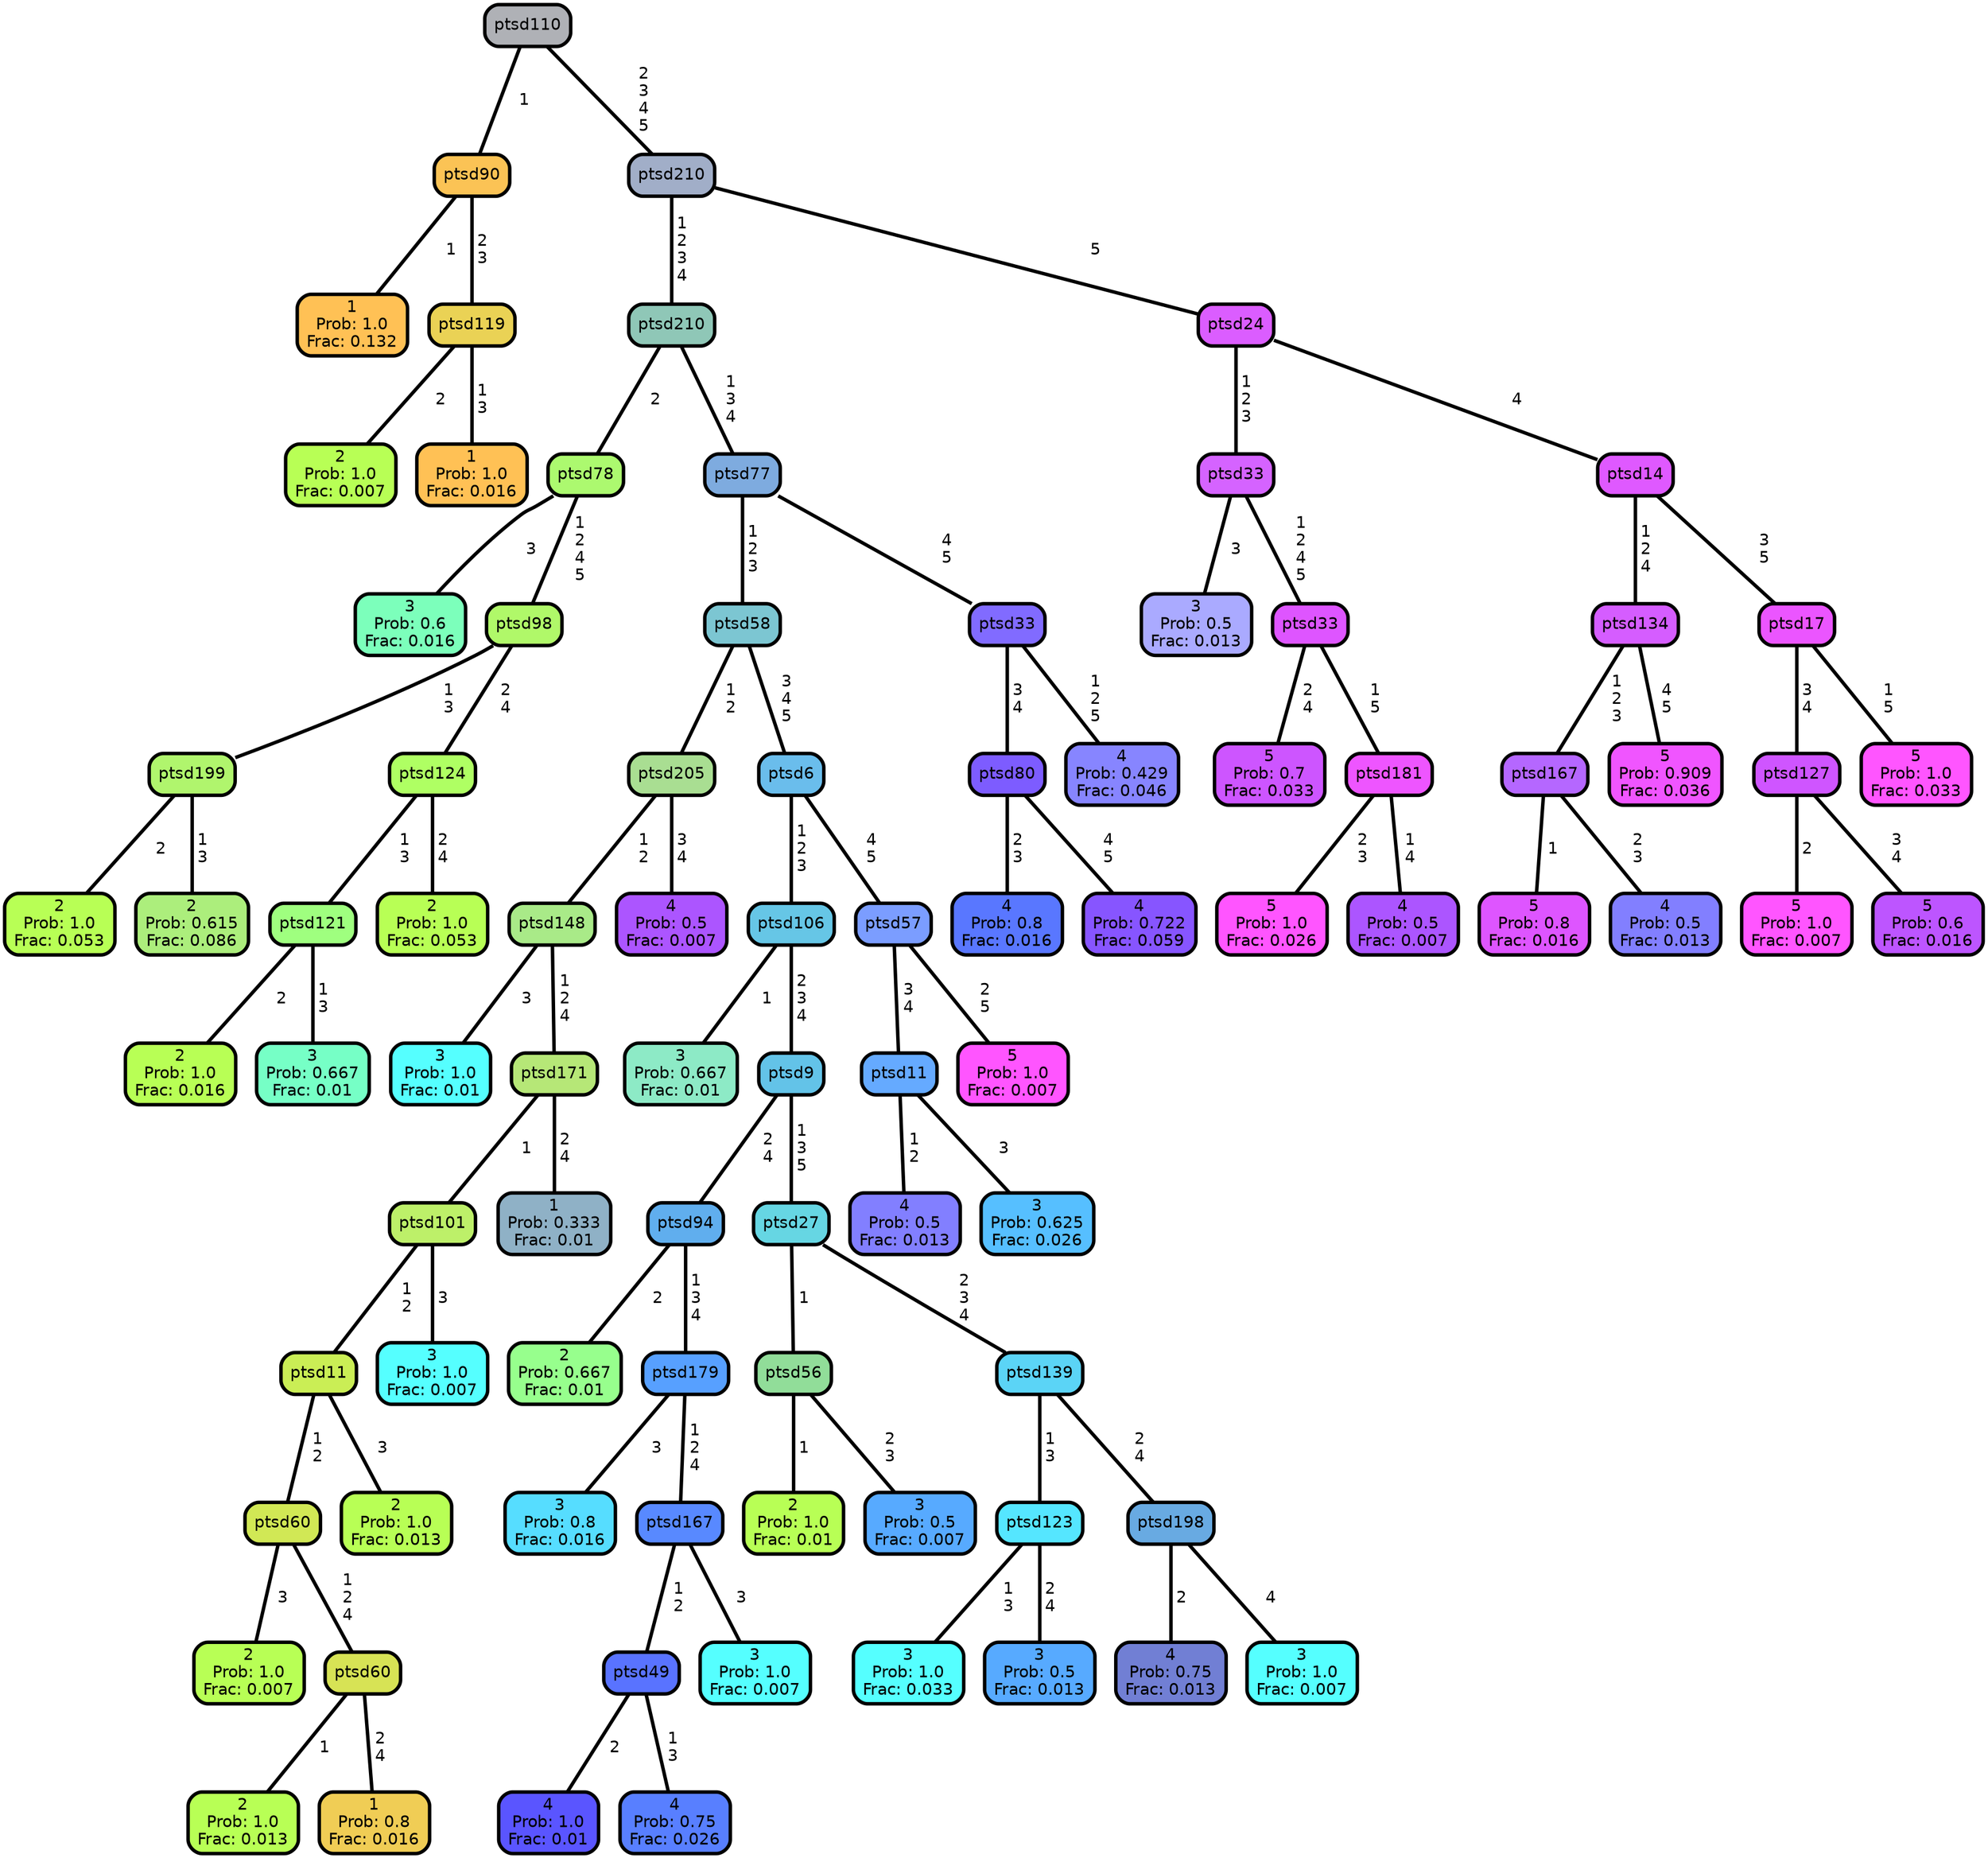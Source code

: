 graph Tree {
node [shape=box, style="filled, rounded",color="black",penwidth="3",fontcolor="black",                 fontname=helvetica] ;
graph [ranksep="0 equally", splines=straight,                 bgcolor=transparent, dpi=60] ;
edge [fontname=helvetica, color=black] ;
0 [label="1
Prob: 1.0
Frac: 0.132", fillcolor="#ffc155"] ;
1 [label="ptsd90",href=".//ptsd90.svg", fillcolor="#fbc355"] ;
2 [label="2
Prob: 1.0
Frac: 0.007", fillcolor="#b8ff55"] ;
3 [label="ptsd119",href=".//ptsd119.svg", fillcolor="#ead255"] ;
4 [label="1
Prob: 1.0
Frac: 0.016", fillcolor="#ffc155"] ;
5 [label="ptsd110",href=".//ptsd110.svg", fillcolor="#afb1b6"] ;
6 [label="3
Prob: 0.6
Frac: 0.016", fillcolor="#7cffbb"] ;
7 [label="ptsd78",href=".//ptsd78.svg", fillcolor="#acf96f"] ;
8 [label="2
Prob: 1.0
Frac: 0.053", fillcolor="#b8ff55"] ;
9 [label="ptsd199",href=".//ptsd199.svg", fillcolor="#b0f56d"] ;
10 [label="2
Prob: 0.615
Frac: 0.086", fillcolor="#acee7c"] ;
11 [label="ptsd98",href=".//ptsd98.svg", fillcolor="#b0f869"] ;
12 [label="2
Prob: 1.0
Frac: 0.016", fillcolor="#b8ff55"] ;
13 [label="ptsd121",href=".//ptsd121.svg", fillcolor="#9fff7f"] ;
14 [label="3
Prob: 0.667
Frac: 0.01", fillcolor="#76ffc6"] ;
15 [label="ptsd124",href=".//ptsd124.svg", fillcolor="#afff63"] ;
16 [label="2
Prob: 1.0
Frac: 0.053", fillcolor="#b8ff55"] ;
17 [label="ptsd210",href=".//ptsd210.svg", fillcolor="#8fc7b7"] ;
18 [label="3
Prob: 1.0
Frac: 0.01", fillcolor="#55ffff"] ;
19 [label="ptsd148",href=".//ptsd148.svg", fillcolor="#a9ea88"] ;
20 [label="2
Prob: 1.0
Frac: 0.007", fillcolor="#b8ff55"] ;
21 [label="ptsd60",href=".//ptsd60.svg", fillcolor="#d1e855"] ;
22 [label="2
Prob: 1.0
Frac: 0.013", fillcolor="#b8ff55"] ;
23 [label="ptsd60",href=".//ptsd60.svg", fillcolor="#d7e355"] ;
24 [label="1
Prob: 0.8
Frac: 0.016", fillcolor="#f0cd55"] ;
25 [label="ptsd11",href=".//ptsd11.svg", fillcolor="#caee55"] ;
26 [label="2
Prob: 1.0
Frac: 0.013", fillcolor="#b8ff55"] ;
27 [label="ptsd101",href=".//ptsd101.svg", fillcolor="#bdf069"] ;
28 [label="3
Prob: 1.0
Frac: 0.007", fillcolor="#55ffff"] ;
29 [label="ptsd171",href=".//ptsd171.svg", fillcolor="#b6e777"] ;
30 [label="1
Prob: 0.333
Frac: 0.01", fillcolor="#8fb1c6"] ;
31 [label="ptsd205",href=".//ptsd205.svg", fillcolor="#a9de92"] ;
32 [label="4
Prob: 0.5
Frac: 0.007", fillcolor="#ac55ff"] ;
33 [label="ptsd58",href=".//ptsd58.svg", fillcolor="#7cc6d2"] ;
34 [label="3
Prob: 0.667
Frac: 0.01", fillcolor="#8deac6"] ;
35 [label="ptsd106",href=".//ptsd106.svg", fillcolor="#66c6e6"] ;
36 [label="2
Prob: 0.667
Frac: 0.01", fillcolor="#97ff8d"] ;
37 [label="ptsd94",href=".//ptsd94.svg", fillcolor="#60aeee"] ;
38 [label="3
Prob: 0.8
Frac: 0.016", fillcolor="#56ddff"] ;
39 [label="ptsd179",href=".//ptsd179.svg", fillcolor="#57a0ff"] ;
40 [label="4
Prob: 1.0
Frac: 0.01", fillcolor="#5a55ff"] ;
41 [label="ptsd49",href=".//ptsd49.svg", fillcolor="#5973ff"] ;
42 [label="4
Prob: 0.75
Frac: 0.026", fillcolor="#587fff"] ;
43 [label="ptsd167",href=".//ptsd167.svg", fillcolor="#5889ff"] ;
44 [label="3
Prob: 1.0
Frac: 0.007", fillcolor="#55ffff"] ;
45 [label="ptsd9",href=".//ptsd9.svg", fillcolor="#63c3e8"] ;
46 [label="2
Prob: 1.0
Frac: 0.01", fillcolor="#b8ff55"] ;
47 [label="ptsd56",href=".//ptsd56.svg", fillcolor="#91dd99"] ;
48 [label="3
Prob: 0.5
Frac: 0.007", fillcolor="#57aaff"] ;
49 [label="ptsd27",href=".//ptsd27.svg", fillcolor="#66d6e3"] ;
50 [label="3
Prob: 1.0
Frac: 0.033", fillcolor="#55ffff"] ;
51 [label="ptsd123",href=".//ptsd123.svg", fillcolor="#55e6ff"] ;
52 [label="3
Prob: 0.5
Frac: 0.013", fillcolor="#57aaff"] ;
53 [label="ptsd139",href=".//ptsd139.svg", fillcolor="#5bd4f6"] ;
54 [label="4
Prob: 0.75
Frac: 0.013", fillcolor="#717fd4"] ;
55 [label="ptsd198",href=".//ptsd198.svg", fillcolor="#68aae2"] ;
56 [label="3
Prob: 1.0
Frac: 0.007", fillcolor="#55ffff"] ;
57 [label="ptsd6",href=".//ptsd6.svg", fillcolor="#6abdec"] ;
58 [label="4
Prob: 0.5
Frac: 0.013", fillcolor="#827fff"] ;
59 [label="ptsd11",href=".//ptsd11.svg", fillcolor="#65aaff"] ;
60 [label="3
Prob: 0.625
Frac: 0.026", fillcolor="#56bfff"] ;
61 [label="ptsd57",href=".//ptsd57.svg", fillcolor="#7b9dff"] ;
62 [label="5
Prob: 1.0
Frac: 0.007", fillcolor="#ff55ff"] ;
63 [label="ptsd77",href=".//ptsd77.svg", fillcolor="#7eabdf"] ;
64 [label="4
Prob: 0.8
Frac: 0.016", fillcolor="#5977ff"] ;
65 [label="ptsd80",href=".//ptsd80.svg", fillcolor="#7d5cff"] ;
66 [label="4
Prob: 0.722
Frac: 0.059", fillcolor="#8755ff"] ;
67 [label="ptsd33",href=".//ptsd33.svg", fillcolor="#816bff"] ;
68 [label="4
Prob: 0.429
Frac: 0.046", fillcolor="#8785ff"] ;
69 [label="ptsd210",href=".//ptsd210.svg", fillcolor="#a1aec8"] ;
70 [label="3
Prob: 0.5
Frac: 0.013", fillcolor="#aaaaff"] ;
71 [label="ptsd33",href=".//ptsd33.svg", fillcolor="#d563ff"] ;
72 [label="5
Prob: 0.7
Frac: 0.033", fillcolor="#cd55ff"] ;
73 [label="ptsd33",href=".//ptsd33.svg", fillcolor="#de55ff"] ;
74 [label="5
Prob: 1.0
Frac: 0.026", fillcolor="#ff55ff"] ;
75 [label="ptsd181",href=".//ptsd181.svg", fillcolor="#ee55ff"] ;
76 [label="4
Prob: 0.5
Frac: 0.007", fillcolor="#ac55ff"] ;
77 [label="ptsd24",href=".//ptsd24.svg", fillcolor="#db5dff"] ;
78 [label="5
Prob: 0.8
Frac: 0.016", fillcolor="#de55ff"] ;
79 [label="ptsd167",href=".//ptsd167.svg", fillcolor="#b567ff"] ;
80 [label="4
Prob: 0.5
Frac: 0.013", fillcolor="#827fff"] ;
81 [label="ptsd134",href=".//ptsd134.svg", fillcolor="#d55dff"] ;
82 [label="5
Prob: 0.909
Frac: 0.036", fillcolor="#f055ff"] ;
83 [label="ptsd14",href=".//ptsd14.svg", fillcolor="#df59ff"] ;
84 [label="5
Prob: 1.0
Frac: 0.007", fillcolor="#ff55ff"] ;
85 [label="ptsd127",href=".//ptsd127.svg", fillcolor="#cf55ff"] ;
86 [label="5
Prob: 0.6
Frac: 0.016", fillcolor="#bd55ff"] ;
87 [label="ptsd17",href=".//ptsd17.svg", fillcolor="#eb55ff"] ;
88 [label="5
Prob: 1.0
Frac: 0.033", fillcolor="#ff55ff"] ;
1 -- 0 [label=" 1",penwidth=3] ;
1 -- 3 [label=" 2\n 3",penwidth=3] ;
3 -- 2 [label=" 2",penwidth=3] ;
3 -- 4 [label=" 1\n 3",penwidth=3] ;
5 -- 1 [label=" 1",penwidth=3] ;
5 -- 69 [label=" 2\n 3\n 4\n 5",penwidth=3] ;
7 -- 6 [label=" 3",penwidth=3] ;
7 -- 11 [label=" 1\n 2\n 4\n 5",penwidth=3] ;
9 -- 8 [label=" 2",penwidth=3] ;
9 -- 10 [label=" 1\n 3",penwidth=3] ;
11 -- 9 [label=" 1\n 3",penwidth=3] ;
11 -- 15 [label=" 2\n 4",penwidth=3] ;
13 -- 12 [label=" 2",penwidth=3] ;
13 -- 14 [label=" 1\n 3",penwidth=3] ;
15 -- 13 [label=" 1\n 3",penwidth=3] ;
15 -- 16 [label=" 2\n 4",penwidth=3] ;
17 -- 7 [label=" 2",penwidth=3] ;
17 -- 63 [label=" 1\n 3\n 4",penwidth=3] ;
19 -- 18 [label=" 3",penwidth=3] ;
19 -- 29 [label=" 1\n 2\n 4",penwidth=3] ;
21 -- 20 [label=" 3",penwidth=3] ;
21 -- 23 [label=" 1\n 2\n 4",penwidth=3] ;
23 -- 22 [label=" 1",penwidth=3] ;
23 -- 24 [label=" 2\n 4",penwidth=3] ;
25 -- 21 [label=" 1\n 2",penwidth=3] ;
25 -- 26 [label=" 3",penwidth=3] ;
27 -- 25 [label=" 1\n 2",penwidth=3] ;
27 -- 28 [label=" 3",penwidth=3] ;
29 -- 27 [label=" 1",penwidth=3] ;
29 -- 30 [label=" 2\n 4",penwidth=3] ;
31 -- 19 [label=" 1\n 2",penwidth=3] ;
31 -- 32 [label=" 3\n 4",penwidth=3] ;
33 -- 31 [label=" 1\n 2",penwidth=3] ;
33 -- 57 [label=" 3\n 4\n 5",penwidth=3] ;
35 -- 34 [label=" 1",penwidth=3] ;
35 -- 45 [label=" 2\n 3\n 4",penwidth=3] ;
37 -- 36 [label=" 2",penwidth=3] ;
37 -- 39 [label=" 1\n 3\n 4",penwidth=3] ;
39 -- 38 [label=" 3",penwidth=3] ;
39 -- 43 [label=" 1\n 2\n 4",penwidth=3] ;
41 -- 40 [label=" 2",penwidth=3] ;
41 -- 42 [label=" 1\n 3",penwidth=3] ;
43 -- 41 [label=" 1\n 2",penwidth=3] ;
43 -- 44 [label=" 3",penwidth=3] ;
45 -- 37 [label=" 2\n 4",penwidth=3] ;
45 -- 49 [label=" 1\n 3\n 5",penwidth=3] ;
47 -- 46 [label=" 1",penwidth=3] ;
47 -- 48 [label=" 2\n 3",penwidth=3] ;
49 -- 47 [label=" 1",penwidth=3] ;
49 -- 53 [label=" 2\n 3\n 4",penwidth=3] ;
51 -- 50 [label=" 1\n 3",penwidth=3] ;
51 -- 52 [label=" 2\n 4",penwidth=3] ;
53 -- 51 [label=" 1\n 3",penwidth=3] ;
53 -- 55 [label=" 2\n 4",penwidth=3] ;
55 -- 54 [label=" 2",penwidth=3] ;
55 -- 56 [label=" 4",penwidth=3] ;
57 -- 35 [label=" 1\n 2\n 3",penwidth=3] ;
57 -- 61 [label=" 4\n 5",penwidth=3] ;
59 -- 58 [label=" 1\n 2",penwidth=3] ;
59 -- 60 [label=" 3",penwidth=3] ;
61 -- 59 [label=" 3\n 4",penwidth=3] ;
61 -- 62 [label=" 2\n 5",penwidth=3] ;
63 -- 33 [label=" 1\n 2\n 3",penwidth=3] ;
63 -- 67 [label=" 4\n 5",penwidth=3] ;
65 -- 64 [label=" 2\n 3",penwidth=3] ;
65 -- 66 [label=" 4\n 5",penwidth=3] ;
67 -- 65 [label=" 3\n 4",penwidth=3] ;
67 -- 68 [label=" 1\n 2\n 5",penwidth=3] ;
69 -- 17 [label=" 1\n 2\n 3\n 4",penwidth=3] ;
69 -- 77 [label=" 5",penwidth=3] ;
71 -- 70 [label=" 3",penwidth=3] ;
71 -- 73 [label=" 1\n 2\n 4\n 5",penwidth=3] ;
73 -- 72 [label=" 2\n 4",penwidth=3] ;
73 -- 75 [label=" 1\n 5",penwidth=3] ;
75 -- 74 [label=" 2\n 3",penwidth=3] ;
75 -- 76 [label=" 1\n 4",penwidth=3] ;
77 -- 71 [label=" 1\n 2\n 3",penwidth=3] ;
77 -- 83 [label=" 4",penwidth=3] ;
79 -- 78 [label=" 1",penwidth=3] ;
79 -- 80 [label=" 2\n 3",penwidth=3] ;
81 -- 79 [label=" 1\n 2\n 3",penwidth=3] ;
81 -- 82 [label=" 4\n 5",penwidth=3] ;
83 -- 81 [label=" 1\n 2\n 4",penwidth=3] ;
83 -- 87 [label=" 3\n 5",penwidth=3] ;
85 -- 84 [label=" 2",penwidth=3] ;
85 -- 86 [label=" 3\n 4",penwidth=3] ;
87 -- 85 [label=" 3\n 4",penwidth=3] ;
87 -- 88 [label=" 1\n 5",penwidth=3] ;
{rank = same;}}